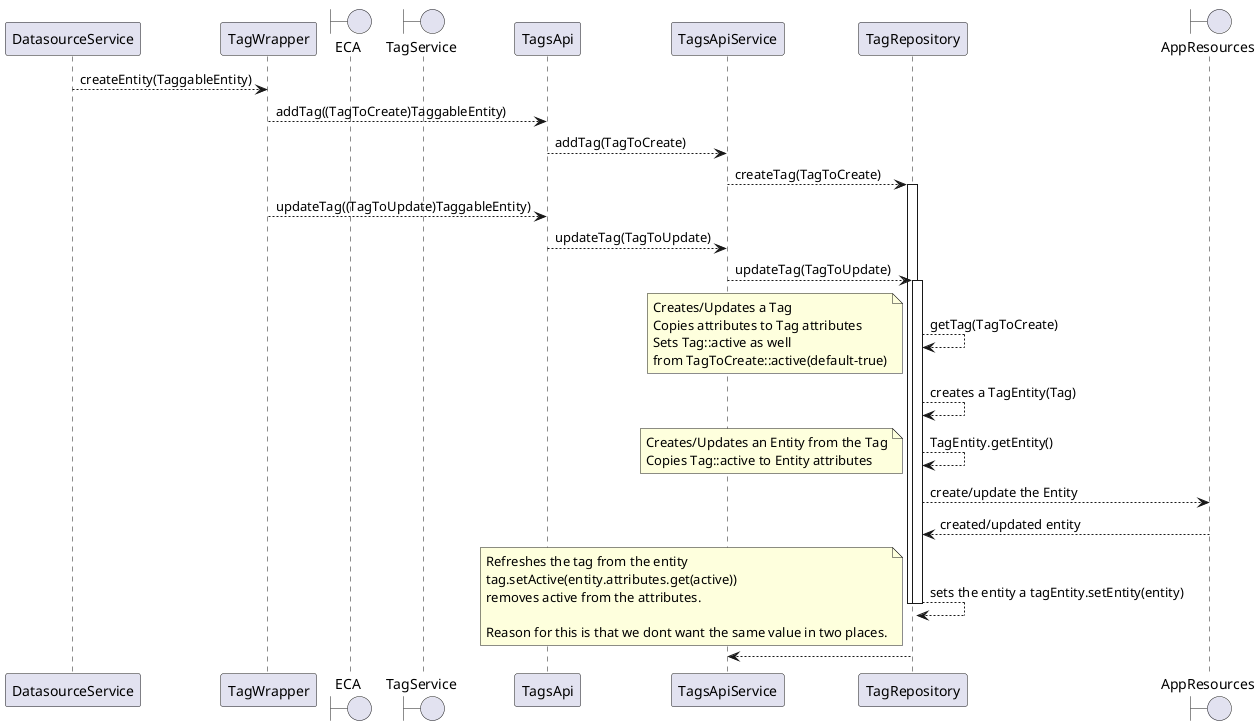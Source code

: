 @startuml
boundary TagService as TS  order 20
participant DatasourceService as DS order 10
participant TagWrapper as TR order 15
boundary ECA as ECA  order 18
participant TagsApi as TAPI order 25
participant TagsApiService as TAPIS order 30
participant TagRepository as TREPO order 35

boundary AppResources as AR  order 50

DS --> TR : createEntity(TaggableEntity)

TR --> TAPI : addTag((TagToCreate)TaggableEntity)
TAPI --> TAPIS : addTag(TagToCreate)
TAPIS --> TREPO : createTag(TagToCreate)
activate TREPO

TR --> TAPI : updateTag((TagToUpdate)TaggableEntity)
TAPI --> TAPIS : updateTag(TagToUpdate)
TAPIS --> TREPO : updateTag(TagToUpdate)

activate TREPO
TREPO --> TREPO : getTag(TagToCreate) 
note left
Creates/Updates a Tag
Copies attributes to Tag attributes
Sets Tag::active as well 
from TagToCreate::active(default-true)
end note
TREPO --> TREPO : creates a TagEntity(Tag)
TREPO --> TREPO : TagEntity.getEntity()
note left
Creates/Updates an Entity from the Tag
Copies Tag::active to Entity attributes
end note
TREPO --> AR : create/update the Entity
AR --> TREPO : created/updated entity
TREPO --> TREPO : sets the entity a tagEntity.setEntity(entity)
note left
Refreshes the tag from the entity
tag.setActive(entity.attributes.get(active)) 
removes active from the attributes.

Reason for this is that we dont want the same value in two places.
end note

deactivate TREPO
deactivate TREPO
TREPO --> TAPIS
@enduml